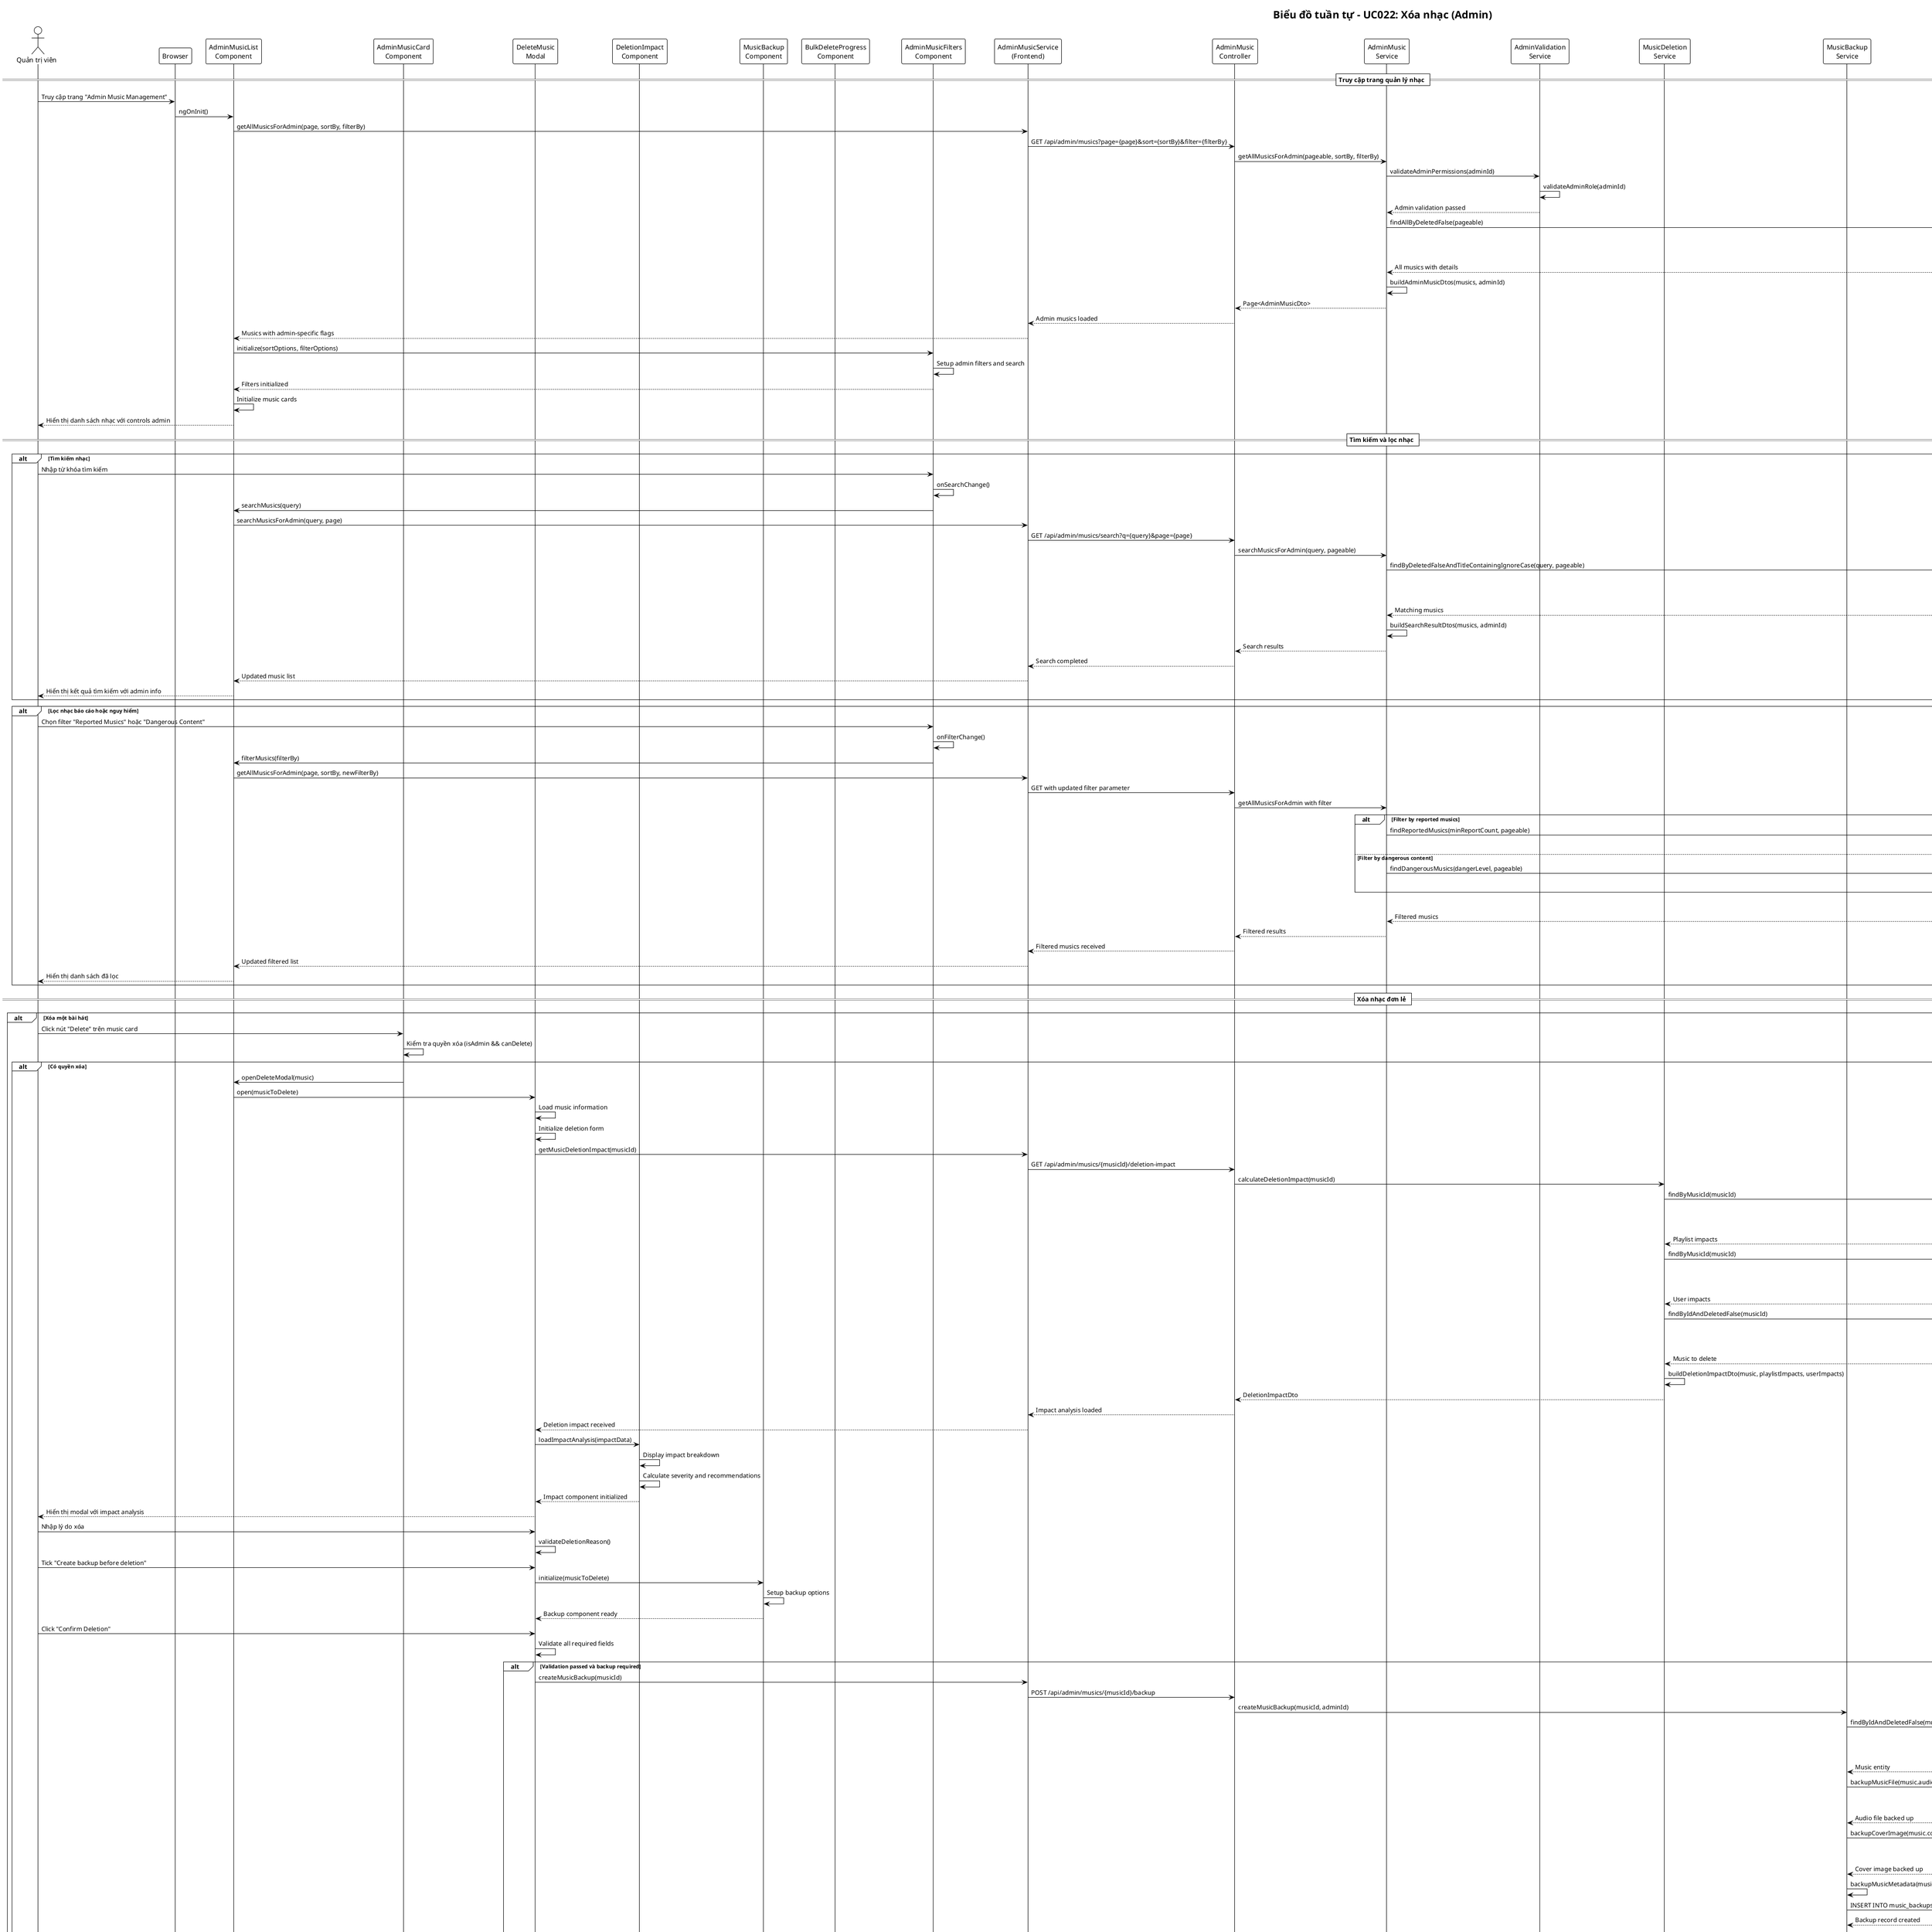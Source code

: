 @startuml UC022-Sequence-Diagram-Xoa-Nhac-Admin
!theme plain

title Biểu đồ tuần tự - UC022: Xóa nhạc (Admin)

actor Admin as "Quản trị viên"
participant Browser as "Browser"
participant AdminMusicListComponent as "AdminMusicList\nComponent"
participant AdminMusicCardComponent as "AdminMusicCard\nComponent"
participant DeleteMusicModal as "DeleteMusic\nModal"
participant DeletionImpactComponent as "DeletionImpact\nComponent"
participant MusicBackupComponent as "MusicBackup\nComponent"
participant BulkDeleteProgressComponent as "BulkDeleteProgress\nComponent"
participant AdminMusicFiltersComponent as "AdminMusicFilters\nComponent"
participant AdminMusicService as "AdminMusicService\n(Frontend)"
participant AdminMusicController as "AdminMusic\nController"
participant AdminMusicService_BE as "AdminMusic\nService"
participant AdminValidationService as "AdminValidation\nService"
participant MusicDeletionService as "MusicDeletion\nService"
participant MusicBackupService as "MusicBackup\nService"
participant AdminAuditService as "AdminAudit\nService"
participant MusicRepository as "Music\nRepository"
participant PlaylistMusicRepository as "PlaylistMusic\nRepository"
participant UserFavoriteMusicRepository as "UserFavoriteMusic\nRepository"
participant FileStorageService as "FileStorage\nService"
participant PlaylistStatsService as "PlaylistStats\nService"
participant UserActivityService as "UserActivity\nService"
participant Database as "Database"

== Truy cập trang quản lý nhạc ==

Admin -> Browser: Truy cập trang "Admin Music Management"
Browser -> AdminMusicListComponent: ngOnInit()
AdminMusicListComponent -> AdminMusicService: getAllMusicsForAdmin(page, sortBy, filterBy)
AdminMusicService -> AdminMusicController: GET /api/admin/musics?page={page}&sort={sortBy}&filter={filterBy}
AdminMusicController -> AdminMusicService_BE: getAllMusicsForAdmin(pageable, sortBy, filterBy)

AdminMusicService_BE -> AdminValidationService: validateAdminPermissions(adminId)
AdminValidationService -> AdminValidationService: validateAdminRole(adminId)
AdminValidationService --> AdminMusicService_BE: Admin validation passed

AdminMusicService_BE -> MusicRepository: findAllByDeletedFalse(pageable)
MusicRepository -> Database: SELECT m.*, c.name as category_name, u.username as uploader_name FROM musics m LEFT JOIN categories c ON m.category_id = c.id LEFT JOIN users u ON m.user_id = u.id WHERE m.deleted = false ORDER BY m.created_at DESC
Database --> MusicRepository: Page<Music> with metadata
MusicRepository --> AdminMusicService_BE: All musics with details

AdminMusicService_BE -> AdminMusicService_BE: buildAdminMusicDtos(musics, adminId)
AdminMusicService_BE --> AdminMusicController: Page<AdminMusicDto>
AdminMusicController --> AdminMusicService: Admin musics loaded
AdminMusicService --> AdminMusicListComponent: Musics with admin-specific flags

AdminMusicListComponent -> AdminMusicFiltersComponent: initialize(sortOptions, filterOptions)
AdminMusicFiltersComponent -> AdminMusicFiltersComponent: Setup admin filters and search
AdminMusicFiltersComponent --> AdminMusicListComponent: Filters initialized

AdminMusicListComponent -> AdminMusicListComponent: Initialize music cards
AdminMusicListComponent --> Admin: Hiển thị danh sách nhạc với controls admin

== Tìm kiếm và lọc nhạc ==

alt Tìm kiếm nhạc
    Admin -> AdminMusicFiltersComponent: Nhập từ khóa tìm kiếm
    AdminMusicFiltersComponent -> AdminMusicFiltersComponent: onSearchChange()
    AdminMusicFiltersComponent -> AdminMusicListComponent: searchMusics(query)

    AdminMusicListComponent -> AdminMusicService: searchMusicsForAdmin(query, page)
    AdminMusicService -> AdminMusicController: GET /api/admin/musics/search?q={query}&page={page}
    AdminMusicController -> AdminMusicService_BE: searchMusicsForAdmin(query, pageable)

    AdminMusicService_BE -> MusicRepository: findByDeletedFalseAndTitleContainingIgnoreCase(query, pageable)
    MusicRepository -> Database: SELECT * FROM musics WHERE deleted = false AND (LOWER(title) LIKE LOWER(?) OR LOWER(artist) LIKE LOWER(?)) ORDER BY report_count DESC
    Database --> MusicRepository: Search results
    MusicRepository --> AdminMusicService_BE: Matching musics

    AdminMusicService_BE -> AdminMusicService_BE: buildSearchResultDtos(musics, adminId)
    AdminMusicService_BE --> AdminMusicController: Search results
    AdminMusicController --> AdminMusicService: Search completed
    AdminMusicService --> AdminMusicListComponent: Updated music list
    AdminMusicListComponent --> Admin: Hiển thị kết quả tìm kiếm với admin info
end

alt Lọc nhạc báo cáo hoặc nguy hiểm
    Admin -> AdminMusicFiltersComponent: Chọn filter "Reported Musics" hoặc "Dangerous Content"
    AdminMusicFiltersComponent -> AdminMusicFiltersComponent: onFilterChange()
    AdminMusicFiltersComponent -> AdminMusicListComponent: filterMusics(filterBy)

    AdminMusicListComponent -> AdminMusicService: getAllMusicsForAdmin(page, sortBy, newFilterBy)
    AdminMusicService -> AdminMusicController: GET with updated filter parameter
    AdminMusicController -> AdminMusicService_BE: getAllMusicsForAdmin with filter

    alt Filter by reported musics
        AdminMusicService_BE -> MusicRepository: findReportedMusics(minReportCount, pageable)
        MusicRepository -> Database: SELECT * FROM musics WHERE deleted = false AND report_count >= ? ORDER BY report_count DESC
    else Filter by dangerous content
        AdminMusicService_BE -> MusicRepository: findDangerousMusics(dangerLevel, pageable)
        MusicRepository -> Database: SELECT * FROM musics WHERE deleted = false AND danger_level = ? ORDER BY created_at DESC
    end

    Database --> MusicRepository: Filtered results
    MusicRepository --> AdminMusicService_BE: Filtered musics
    AdminMusicService_BE --> AdminMusicController: Filtered results
    AdminMusicController --> AdminMusicService: Filtered musics received
    AdminMusicService --> AdminMusicListComponent: Updated filtered list
    AdminMusicListComponent --> Admin: Hiển thị danh sách đã lọc
end

== Xóa nhạc đơn lẻ ==

alt Xóa một bài hát
    Admin -> AdminMusicCardComponent: Click nút "Delete" trên music card
    AdminMusicCardComponent -> AdminMusicCardComponent: Kiểm tra quyền xóa (isAdmin && canDelete)

    alt Có quyền xóa
        AdminMusicCardComponent -> AdminMusicListComponent: openDeleteModal(music)
        AdminMusicListComponent -> DeleteMusicModal: open(musicToDelete)
        DeleteMusicModal -> DeleteMusicModal: Load music information
        DeleteMusicModal -> DeleteMusicModal: Initialize deletion form

        DeleteMusicModal -> AdminMusicService: getMusicDeletionImpact(musicId)
        AdminMusicService -> AdminMusicController: GET /api/admin/musics/{musicId}/deletion-impact
        AdminMusicController -> MusicDeletionService: calculateDeletionImpact(musicId)

        MusicDeletionService -> PlaylistMusicRepository: findByMusicId(musicId)
        PlaylistMusicRepository -> Database: SELECT pm.*, p.name as playlist_name, u.username as owner_name FROM playlist_musics pm JOIN playlists p ON pm.playlist_id = p.id JOIN users u ON p.user_id = u.id WHERE pm.music_id = ?
        Database --> PlaylistMusicRepository: Affected playlists
        PlaylistMusicRepository --> MusicDeletionService: Playlist impacts

        MusicDeletionService -> UserFavoriteMusicRepository: findByMusicId(musicId)
        UserFavoriteMusicRepository -> Database: SELECT ufm.*, u.username, u.display_name FROM user_favorite_musics ufm JOIN users u ON ufm.user_id = u.id WHERE ufm.music_id = ?
        Database --> UserFavoriteMusicRepository: Affected users
        UserFavoriteMusicRepository --> MusicDeletionService: User impacts

        MusicDeletionService -> MusicRepository: findByIdAndDeletedFalse(musicId)
        MusicRepository -> Database: SELECT * FROM musics WHERE id = ? AND deleted = false
        Database --> MusicRepository: Music details
        MusicRepository --> MusicDeletionService: Music to delete

        MusicDeletionService -> MusicDeletionService: buildDeletionImpactDto(music, playlistImpacts, userImpacts)
        MusicDeletionService --> AdminMusicController: DeletionImpactDto
        AdminMusicController --> AdminMusicService: Impact analysis loaded
        AdminMusicService --> DeleteMusicModal: Deletion impact received

        DeleteMusicModal -> DeletionImpactComponent: loadImpactAnalysis(impactData)
        DeletionImpactComponent -> DeletionImpactComponent: Display impact breakdown
        DeletionImpactComponent -> DeletionImpactComponent: Calculate severity and recommendations
        DeletionImpactComponent --> DeleteMusicModal: Impact component initialized
        DeleteMusicModal --> Admin: Hiển thị modal với impact analysis

        Admin -> DeleteMusicModal: Nhập lý do xóa
        DeleteMusicModal -> DeleteMusicModal: validateDeletionReason()

        Admin -> DeleteMusicModal: Tick "Create backup before deletion"
        DeleteMusicModal -> MusicBackupComponent: initialize(musicToDelete)
        MusicBackupComponent -> MusicBackupComponent: Setup backup options
        MusicBackupComponent --> DeleteMusicModal: Backup component ready

        Admin -> DeleteMusicModal: Click "Confirm Deletion"
        DeleteMusicModal -> DeleteMusicModal: Validate all required fields

        alt Validation passed và backup required
            DeleteMusicModal -> AdminMusicService: createMusicBackup(musicId)
            AdminMusicService -> AdminMusicController: POST /api/admin/musics/{musicId}/backup
            AdminMusicController -> MusicBackupService: createMusicBackup(musicId, adminId)

            MusicBackupService -> MusicRepository: findByIdAndDeletedFalse(musicId)
            MusicRepository -> Database: SELECT * FROM musics WHERE id = ? AND deleted = false
            Database --> MusicRepository: Music data to backup
            MusicRepository --> MusicBackupService: Music entity

            MusicBackupService -> FileStorageService: backupMusicFile(music.audioFileUrl, musicId)
            FileStorageService -> FileStorageService: copyFile(audioFileUrl, backupPath)
            FileStorageService --> MusicBackupService: Audio file backed up

            MusicBackupService -> FileStorageService: backupCoverImage(music.coverImageUrl, musicId)
            FileStorageService -> FileStorageService: copyFile(coverImageUrl, backupCoverPath)
            FileStorageService --> MusicBackupService: Cover image backed up

            MusicBackupService -> MusicBackupService: backupMusicMetadata(musicId)
            MusicBackupService -> Database: INSERT INTO music_backups (music_id, admin_id, backup_path, metadata_backup_path, backup_size, verified, created_at)
            Database --> MusicBackupService: Backup record created

            MusicBackupService -> AdminAuditService: logMusicBackup(musicId, adminId, backupPath)
            AdminAuditService -> Database: INSERT INTO admin_audit_logs (admin_id, action_type, resource_id, action_details, created_at)
            Database --> AdminAuditService: Backup logged
            AdminAuditService --> MusicBackupService: Backup activity logged

            MusicBackupService -> MusicBackupService: buildBackupResultDto(backup)
            MusicBackupService --> AdminMusicController: BackupResultDto
            AdminMusicController --> AdminMusicService: Backup created successfully
            AdminMusicService --> DeleteMusicModal: Backup completed

            DeleteMusicModal -> MusicBackupComponent: updateBackupStatus(success)
            MusicBackupComponent -> MusicBackupComponent: Show backup success
            MusicBackupComponent --> DeleteMusicModal: Backup status updated
        end

        DeleteMusicModal -> AdminMusicService: deleteMusicAsAdmin(musicId, deleteRequest)
        AdminMusicService -> AdminMusicController: DELETE /api/admin/musics/{musicId}
        AdminMusicController -> AdminMusicService_BE: deleteMusicAsAdmin(musicId, request, adminId)

        AdminMusicService_BE -> AdminValidationService: validateAdminCanDeleteMusic(musicId, adminId)
        AdminValidationService -> AdminValidationService: validateMusicExists(musicId)
        AdminValidationService -> AdminValidationService: validateAdminPermissions(adminId)
        AdminValidationService -> AdminValidationService: checkMusicNotCurrentlyPlaying(musicId)
        AdminValidationService --> AdminMusicService_BE: Deletion validation passed

        AdminMusicService_BE -> MusicDeletionService: executeMusicDeletion(musicId, reason, adminId)

        ' Log deletion before actual deletion
        MusicDeletionService -> AdminAuditService: logMusicDeletion(musicId, adminId, reason, impactData)
        AdminAuditService -> Database: INSERT INTO admin_audit_logs (admin_id, action_type, resource_type, resource_id, action_details, created_at)
        Database --> AdminAuditService: Deletion logged
        AdminAuditService --> MusicDeletionService: Deletion activity logged

        ' Remove from all playlists
        MusicDeletionService -> PlaylistMusicRepository: findByMusicId(musicId)
        PlaylistMusicRepository -> Database: SELECT playlist_id FROM playlist_musics WHERE music_id = ?
        Database --> PlaylistMusicRepository: Affected playlist IDs
        PlaylistMusicRepository --> MusicDeletionService: Playlists to update

        MusicDeletionService -> PlaylistMusicRepository: deleteAllByMusicId(musicId)
        PlaylistMusicRepository -> Database: DELETE FROM playlist_musics WHERE music_id = ?
        Database --> PlaylistMusicRepository: Music removed from all playlists
        PlaylistMusicRepository --> MusicDeletionService: Playlist references cleaned

        ' Remove from all favorites
        MusicDeletionService -> UserFavoriteMusicRepository: deleteAllByMusicId(musicId)
        UserFavoriteMusicRepository -> Database: DELETE FROM user_favorite_musics WHERE music_id = ?
        Database --> UserFavoriteMusicRepository: Music removed from all favorites
        UserFavoriteMusicRepository --> MusicDeletionService: Favorite references cleaned

        ' Delete music files
        MusicDeletionService -> FileStorageService: deleteMusicFile(music.audioFileUrl)
        FileStorageService -> FileStorageService: deleteFile(audioFileUrl)
        FileStorageService --> MusicDeletionService: Audio file deleted

        MusicDeletionService -> FileStorageService: deleteCoverImage(music.coverImageUrl)
        FileStorageService -> FileStorageService: deleteFile(coverImageUrl)
        FileStorageService --> MusicDeletionService: Cover image deleted

        ' Soft delete music record
        MusicDeletionService -> MusicRepository: softDeleteById(musicId, adminId, reason)
        MusicRepository -> Database: UPDATE musics SET deleted = true, deleted_at = NOW(), deleted_by = ?, deletion_reason = ? WHERE id = ?
        Database --> MusicRepository: Music marked as deleted
        MusicRepository --> MusicDeletionService: Music soft deleted

        ' Update affected playlist statistics
        MusicDeletionService -> PlaylistStatsService: updateAllAffectedPlaylists(musicId)

        loop Update each affected playlist
            PlaylistStatsService -> PlaylistStatsService: updatePlaylistAfterMusicDeletion(playlistId)
            PlaylistStatsService -> Database: UPDATE playlists SET music_count = music_count - 1, total_duration = total_duration - ? WHERE id = ?
            Database --> PlaylistStatsService: Playlist stats updated
        end

        PlaylistStatsService --> MusicDeletionService: All playlist stats updated

        ' Notify affected users
        MusicDeletionService -> UserActivityService: notifyAffectedUsers(musicId, reason)
        UserActivityService -> UserActivityService: removeFromUserHistory(musicId)
        UserActivityService -> Database: DELETE FROM user_listening_history WHERE music_id = ?
        Database --> UserActivityService: User history cleaned
        UserActivityService --> MusicDeletionService: Users notified and history cleaned

        MusicDeletionService --> AdminMusicService_BE: Deletion completed successfully
        AdminMusicService_BE --> AdminMusicController: Music deleted
        AdminMusicController --> AdminMusicService: Success response
        AdminMusicService --> AdminMusicListComponent: Music deleted successfully

        AdminMusicListComponent -> AdminMusicListComponent: removeMusicFromList(musicId)
        AdminMusicListComponent -> AdminMusicListComponent: updateMusicStats()
        AdminMusicListComponent -> AdminMusicListComponent: showSuccessMessage("Bài hát đã được xóa thành công")

        DeleteMusicModal -> DeleteMusicModal: close()
        DeleteMusicModal --> AdminMusicListComponent: Modal closed
        AdminMusicListComponent --> Admin: Hiển thị thông báo thành công và cập nhật danh sách

    else Không có quyền xóa
        AdminMusicCardComponent --> Admin: Hiển thị thông báo "Không có quyền xóa bài hát này"
    end
end

== Xóa hàng loạt nhạc ==

alt Xóa nhiều bài hát
    Admin -> AdminMusicListComponent: Click "Bulk Actions"
    AdminMusicListComponent -> AdminMusicListComponent: toggleBulkMode()
    AdminMusicListComponent -> AdminMusicListComponent: showBulkSelectionControls()

    Admin -> AdminMusicCardComponent: Select multiple musics via checkbox
    loop Chọn từng bài hát
        AdminMusicCardComponent -> AdminMusicListComponent: selectMusic(musicId)
        AdminMusicListComponent -> AdminMusicListComponent: Add to selectedMusics
        AdminMusicListComponent -> AdminMusicListComponent: updateSelectedCount()
    end

    Admin -> AdminMusicListComponent: Click "Delete Selected"
    AdminMusicListComponent -> AdminMusicListComponent: openBulkDeleteModal()

    AdminMusicListComponent -> DeleteMusicModal: openBulk(selectedMusics)
    DeleteMusicModal -> DeleteMusicModal: isBulkMode = true
    DeleteMusicModal -> DeleteMusicModal: Show bulk deletion form
    DeleteMusicModal --> Admin: Hiển thị modal xóa hàng loạt

    Admin -> DeleteMusicModal: Nhập lý do xóa chung
    DeleteMusicModal -> DeleteMusicModal: validateBulkDeletionForm()

    Admin -> DeleteMusicModal: Click "Confirm Bulk Delete"
    DeleteMusicModal -> BulkDeleteProgressComponent: initialize(selectedMusics)
    BulkDeleteProgressComponent -> BulkDeleteProgressComponent: Setup progress tracking
    BulkDeleteProgressComponent --> DeleteMusicModal: Progress component ready

    DeleteMusicModal -> AdminMusicService: bulkDeleteMusicsAsAdmin(selectedMusicIds, bulkRequest)
    AdminMusicService -> AdminMusicController: DELETE /api/admin/musics/bulk
    AdminMusicController -> AdminMusicService_BE: bulkDeleteMusicsAsAdmin(request, adminId)

    AdminMusicService_BE -> AdminValidationService: validateBulkDeleteRequest(request)
    AdminValidationService -> AdminValidationService: Check musicIds not empty
    AdminValidationService -> AdminValidationService: Validate reasonable batch size
    AdminValidationService -> AdminValidationService: Check admin permissions for each music
    AdminValidationService --> AdminMusicService_BE: Bulk request validated

    AdminMusicService_BE -> MusicDeletionService: executeBulkDeletion(musicIds, reason, adminId)

    MusicDeletionService -> AdminAuditService: logBulkMusicDeletion(musicIds, adminId, reason)
    AdminAuditService -> Database: INSERT INTO admin_audit_logs (bulk deletion record)
    Database --> AdminAuditService: Bulk deletion logged
    AdminAuditService --> MusicDeletionService: Bulk activity logged

    MusicDeletionService -> MusicDeletionService: Initialize bulk deletion counters
    MusicDeletionService -> MusicDeletionService: successCount = 0, failedCount = 0

    loop Xóa từng bài hát
        MusicDeletionService -> MusicRepository: findByIdAndDeletedFalse(musicId)
        MusicRepository -> Database: SELECT music for deletion
        Database --> MusicRepository: Music to delete or null
        MusicRepository --> MusicDeletionService: Music entity

        alt Music exists and can be deleted
            ' Create backup if required
            alt Backup required
                MusicDeletionService -> MusicBackupService: createMusicBackup(musicId, adminId)
                MusicBackupService --> MusicDeletionService: Backup created
            end

            ' Clean references
            MusicDeletionService -> PlaylistMusicRepository: deleteAllByMusicId(musicId)
            MusicDeletionService -> UserFavoriteMusicRepository: deleteAllByMusicId(musicId)

            ' Delete files
            MusicDeletionService -> FileStorageService: deleteMusicFile(music.audioFileUrl)
            MusicDeletionService -> FileStorageService: deleteCoverImage(music.coverImageUrl)

            ' Soft delete music
            MusicDeletionService -> MusicRepository: softDeleteById(musicId, adminId, reason)

            MusicDeletionService -> MusicDeletionService: successCount++

        else Music doesn't exist or cannot be deleted
            MusicDeletionService -> MusicDeletionService: failedCount++
            MusicDeletionService -> MusicDeletionService: Add to failedMusicIds
        end

        MusicDeletionService -> BulkDeleteProgressComponent: updateProgress(currentIndex, successCount, failedCount)
        BulkDeleteProgressComponent -> BulkDeleteProgressComponent: Update progress bar and status
        BulkDeleteProgressComponent --> Admin: Hiển thị tiến độ xóa
    end

    ' Update all affected playlists
    MusicDeletionService -> PlaylistStatsService: updateAllAffectedPlaylists(allDeletedMusicIds)
    PlaylistStatsService --> MusicDeletionService: All playlist stats updated

    ' Notify affected users
    MusicDeletionService -> UserActivityService: notifyAffectedUsers(allDeletedMusicIds, reason)
    UserActivityService --> MusicDeletionService: Users notified

    MusicDeletionService -> MusicDeletionService: buildBulkDeleteResult()
    MusicDeletionService --> AdminMusicService_BE: BulkDeleteResultDto
    AdminMusicService_BE --> AdminMusicController: Bulk deletion result
    AdminMusicController --> AdminMusicService: Bulk deletion completed
    AdminMusicService --> AdminMusicListComponent: Bulk deletion result received

    AdminMusicListComponent -> AdminMusicListComponent: updateAfterBulkDeletion(result)
    AdminMusicListComponent -> AdminMusicListComponent: Remove deleted musics from list
    AdminMusicListComponent -> AdminMusicListComponent: Clear selection
    AdminMusicListComponent -> AdminMusicListComponent: Update statistics
    AdminMusicListComponent -> BulkDeleteProgressComponent: showFinalResults(result)
    BulkDeleteProgressComponent -> BulkDeleteProgressComponent: Display final summary
    BulkDeleteProgressComponent --> Admin: Hiển thị "Đã xóa {successCount} bài hát, {failedCount} thất bại"

    DeleteMusicModal -> DeleteMusicModal: close()
end

== Xử lý lỗi ==

alt Lỗi xác thực quyền admin
    AdminValidationService -> AdminValidationService: validateAdminPermissions fails
    AdminValidationService --> AdminMusicService_BE: throw UnauthorizedException
    AdminMusicService_BE --> AdminMusicController: 403 Forbidden
    AdminMusicController --> AdminMusicService: Access denied
    AdminMusicService --> AdminMusicListComponent: Access denied
    AdminMusicListComponent --> Admin: "Bạn không có quyền quản trị để xóa nhạc"
end

alt Lỗi nhạc không tồn tại
    AdminValidationService -> AdminValidationService: validateMusicExists fails
    AdminValidationService --> AdminMusicService_BE: throw NotFoundException
    AdminMusicService_BE --> AdminMusicController: 404 Not Found
    AdminMusicController --> AdminMusicService: Music not found
    AdminMusicService --> DeleteMusicModal: Music not found
    DeleteMusicModal --> Admin: "Bài hát không tồn tại hoặc đã bị xóa"
end

alt Lỗi nhạc đang được phát
    AdminValidationService -> AdminValidationService: checkMusicNotCurrentlyPlaying fails
    AdminValidationService --> AdminMusicService_BE: throw ConflictException
    AdminMusicService_BE --> AdminMusicController: 409 Conflict
    AdminMusicController --> AdminMusicService: Music currently playing
    AdminMusicService --> DeleteMusicModal: Cannot delete playing music
    DeleteMusicModal --> Admin: "Không thể xóa bài hát đang được phát"
end

alt Lỗi xóa file storage
    FileStorageService -> FileStorageService: deleteFile fails
    FileStorageService --> MusicDeletionService: File deletion failed
    MusicDeletionService -> MusicDeletionService: Log warning but continue with soft delete
    MusicDeletionService -> AdminAuditService: logFileCleanupError(fileUrl, error)
    AdminAuditService --> MusicDeletionService: Error logged
    MusicDeletionService --> AdminMusicService_BE: Deletion completed with file cleanup warnings
    AdminMusicService_BE --> AdminMusicController: Success with warnings
    AdminMusicController --> AdminMusicService: Partial success
    AdminMusicService --> DeleteMusicModal: Deleted with file cleanup issues
    DeleteMusicModal --> Admin: "Bài hát đã xóa nhưng có lỗi dọn dẹp file"
end

alt Lỗi tạo backup
    MusicBackupService -> MusicBackupService: createMusicBackup fails
    MusicBackupService --> AdminMusicController: Backup creation failed
    AdminMusicController --> AdminMusicService: Backup error
    AdminMusicService --> DeleteMusicModal: Backup failed
    DeleteMusicModal --> Admin: "Không thể tạo backup, vẫn tiếp tục xóa? (Y/N)"

    alt Admin confirms deletion without backup
        DeleteMusicModal -> AdminMusicService: deleteMusicAsAdmin(musicId, requestWithoutBackup)
        ' Continue with deletion process
    else Admin cancels deletion
        DeleteMusicModal -> DeleteMusicModal: close()
        DeleteMusicModal --> Admin: "Đã hủy xóa bài hát"
    end
end

alt Lỗi database constraint
    Database --> MusicRepository: Foreign key constraint error
    MusicRepository --> MusicDeletionService: DatabaseException
    MusicDeletionService --> AdminMusicService_BE: Deletion failed
    AdminMusicService_BE --> AdminMusicController: 500 Internal Server Error
    AdminMusicController --> AdminMusicService: Server error
    AdminMusicService --> DeleteMusicModal: Deletion failed
    DeleteMusicModal --> Admin: "Không thể xóa bài hát do ràng buộc dữ liệu"
end

@enduml
